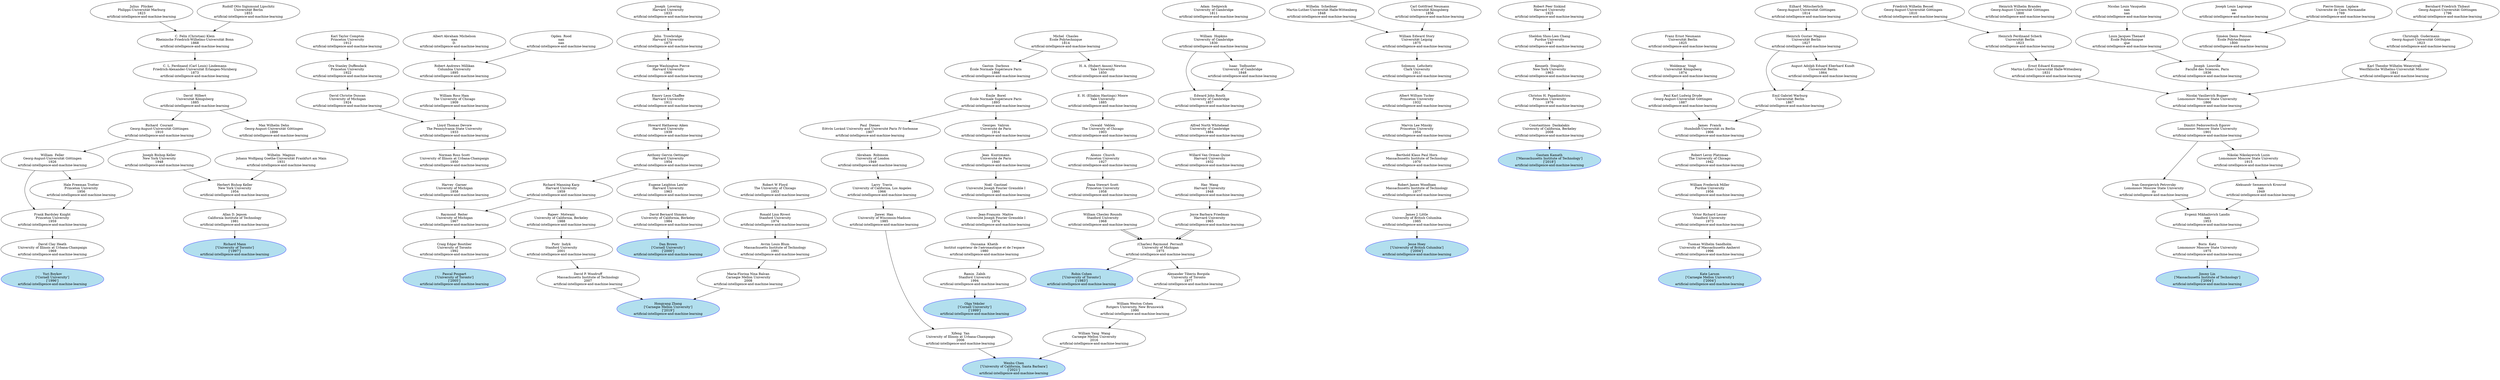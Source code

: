 digraph "Academic Genealogy for artificial-intelligence-and-machine-learning" {
	39437 [label="Yuri Boykov
['Cornell University']
['1996']
artificial-intelligence-and-machine-learning" color=blue fillcolor=lightblue2 style=filled]
	45379 [label="Dan Brown
['Cornell University']
['2000']
artificial-intelligence-and-machine-learning" color=blue fillcolor=lightblue2 style=filled]
	279263 [label="Wenhu Chen
['University of California, Santa Barbara']
['2021']
artificial-intelligence-and-machine-learning" color=blue fillcolor=lightblue2 style=filled]
	58650 [label="Robin Cohen
['University of Toronto']
['1983']
artificial-intelligence-and-machine-learning" color=blue fillcolor=lightblue2 style=filled]
	167185 [label="Jesse Hoey
['University of British Columbia']
['2004']
artificial-intelligence-and-machine-learning" color=blue fillcolor=lightblue2 style=filled]
	264772 [label="Gautam Kamath
['Massachusetts Institute of Technology']
['2018']
artificial-intelligence-and-machine-learning" color=blue fillcolor=lightblue2 style=filled]
	119359 [label="Kate Larson
['Carnegie Mellon University']
['2004']
artificial-intelligence-and-machine-learning" color=blue fillcolor=lightblue2 style=filled]
	0 [label="Jimmy Lin
['Massachusetts Institute of Technology']
['2004']
artificial-intelligence-and-machine-learning" color=blue fillcolor=lightblue2 style=filled]
	131052 [label="Richard Mann
['University of Toronto']
['1997']
artificial-intelligence-and-machine-learning" color=blue fillcolor=lightblue2 style=filled]
	97099 [label="Pascal Poupart
['University of Toronto']
['2005']
artificial-intelligence-and-machine-learning" color=blue fillcolor=lightblue2 style=filled]
	73583 [label="Olga Veksler
['Cornell University']
['1999']
artificial-intelligence-and-machine-learning" color=blue fillcolor=lightblue2 style=filled]
	254910 [label="Hongyang Zhang
['Carnegie Mellon University']
['2019']
artificial-intelligence-and-machine-learning" color=blue fillcolor=lightblue2 style=filled]
	4759 [label="David Clay Heath
University of Illinois at Urbana-Champaign
1969
artificial-intelligence-and-machine-learning"]
	36705 [label="David Bernard Shmoys
University of California, Berkeley
1984
artificial-intelligence-and-machine-learning"]
	279264 [label="Xifeng  Yan
University of Illinois at Urbana-Champaign
2006
artificial-intelligence-and-machine-learning"]
	217154 [label="William Yang  Wang
Carnegie Mellon University
2016
artificial-intelligence-and-machine-learning"]
	8755 [label="(Charles) Raymond  Perrault
University of Michigan
1975
artificial-intelligence-and-machine-learning"]
	72124 [label="James J. Little
University of British Columbia
1985
artificial-intelligence-and-machine-learning"]
	139732 [label="Constantinos  Daskalakis
University of California, Berkeley
2008
artificial-intelligence-and-machine-learning"]
	88145 [label="Tuomas Wilhelm Sandholm
University of Massachusetts Amherst
1996
artificial-intelligence-and-machine-learning"]
	176620 [label="Boris  Katz
Lomonosov Moscow State University
1975
artificial-intelligence-and-machine-learning"]
	11836 [label="Allan D. Jepson
California Institute of Technology
1981
artificial-intelligence-and-machine-learning"]
	72088 [label="Craig Edgar Boutilier
University of Toronto
1992
artificial-intelligence-and-machine-learning"]
	71514 [label="Ramin  Zabih
Stanford University
1994
artificial-intelligence-and-machine-learning"]
	148432 [label="Maria-Florina Nina Balcan
Carnegie Mellon University
2008
artificial-intelligence-and-machine-learning"]
	132986 [label="David P. Woodruff
Massachusetts Institute of Technology
2007
artificial-intelligence-and-machine-learning"]
	4758 [label="Frank Bardsley Knight
Princeton University
1959
artificial-intelligence-and-machine-learning"]
	25276 [label="Eugene Leighton Lawler
Harvard University
1963
artificial-intelligence-and-machine-learning"]
	72247 [label="Jiawei  Han
University of Wisconsin-Madison
1985
artificial-intelligence-and-machine-learning"]
	70227 [label="William Weston Cohen
Rutgers University, New Brunswick
1990
artificial-intelligence-and-machine-learning"]
	8658 [label="Joyce Barbara Friedman
Harvard University
1965
artificial-intelligence-and-machine-learning"]
	44546 [label="William Chesley Rounds
Stanford University
1968
artificial-intelligence-and-machine-learning"]
	72085 [label="Robert James Woodham
Massachusetts Institute of Technology
1977
artificial-intelligence-and-machine-learning"]
	46289 [label="Christos H. Papadimitriou
Princeton University
1976
artificial-intelligence-and-machine-learning"]
	88112 [label="Victor Richard Lesser
Stanford University
1973
artificial-intelligence-and-machine-learning"]
	76951 [label="Evgenii Mikhailovich Landis
nan
1953
artificial-intelligence-and-machine-learning"]
	12037 [label="Herbert Bishop Keller
New York University
1954
artificial-intelligence-and-machine-learning"]
	5481 [label="Raymond  Reiter
University of Michigan
1967
artificial-intelligence-and-machine-learning"]
	71100 [label="Oussama  Khatib
Institut supérieur de l'aéronautique et de l'espace
1980
artificial-intelligence-and-machine-learning"]
	33035 [label="Avrim Louis Blum
Massachusetts Institute of Technology
1991
artificial-intelligence-and-machine-learning"]
	71081 [label="Piotr  Indyk
Stanford University
2001
artificial-intelligence-and-machine-learning"]
	9629 [label="Hale Freeman Trotter
Princeton University
1956
artificial-intelligence-and-machine-learning"]
	33019 [label="William  Feller
Georg-August-Universität Göttingen
1926
artificial-intelligence-and-machine-learning"]
	13305 [label="Anthony Gervin Oettinger
Harvard University
1954
artificial-intelligence-and-machine-learning"]
	82279 [label="Larry  Travis
University of California, Los Angeles
1966
artificial-intelligence-and-machine-learning"]
	70186 [label="Alexander Tiberiu Borgida
University of Toronto
1977
artificial-intelligence-and-machine-learning"]
	29869 [label="Hao  Wang
Harvard University
1948
artificial-intelligence-and-machine-learning"]
	8024 [label="Dana Stewart Scott
Princeton University
1958
artificial-intelligence-and-machine-learning"]
	61066 [label="Berthold Klaus Paul Horn
Massachusetts Institute of Technology
1970
artificial-intelligence-and-machine-learning"]
	82018 [label="Kenneth  Steiglitz
New York University
1963
artificial-intelligence-and-machine-learning"]
	88102 [label="William Frederick Miller
Purdue University
1956
artificial-intelligence-and-machine-learning"]
	76948 [label="Aleksandr Semenovich Kronrod
nan
1949
artificial-intelligence-and-machine-learning"]
	55146 [label="Ivan Georgievich Petrovsky
Lomonosov Moscow State University
ity
artificial-intelligence-and-machine-learning"]
	12042 [label="Wilhelm  Magnus
Johann Wolfgang Goethe-Universität Frankfurt am Main
1931
artificial-intelligence-and-machine-learning"]
	13411 [label="Joseph Bishop Keller
New York University
1948
artificial-intelligence-and-machine-learning"]
	25275 [label="Richard Manning Karp
Harvard University
1959
artificial-intelligence-and-machine-learning"]
	13812 [label="Harvey  Garner
University of Michigan
1958
artificial-intelligence-and-machine-learning"]
	61379 [label="Jean-François  Maitre
Université Joseph Fourier Grenoble I
1974
artificial-intelligence-and-machine-learning"]
	50081 [label="Ronald Linn Rivest
Stanford University
1974
artificial-intelligence-and-machine-learning"]
	41471 [label="Rajeev  Motwani
University of California, Berkeley
1988
artificial-intelligence-and-machine-learning"]
	7378 [label="Richard  Courant
Georg-August-Universität Göttingen
1910
artificial-intelligence-and-machine-learning"]
	18953 [label="Howard Hathaway Aiken
Harvard University
1939
artificial-intelligence-and-machine-learning"]
	15886 [label="Abraham  Robinson
University of London
1949
artificial-intelligence-and-machine-learning"]
	8755 [label="(Charles) Raymond  Perrault
University of Michigan
1975
artificial-intelligence-and-machine-learning"]
	73831 [label="Willard Van Orman Quine
Harvard University
1932
artificial-intelligence-and-machine-learning"]
	8011 [label="Alonzo  Church
Princeton University
1927
artificial-intelligence-and-machine-learning"]
	6869 [label="Marvin Lee Minsky
Princeton University
1954
artificial-intelligence-and-machine-learning"]
	98916 [label="Sheldon Shou-Lien Chang
Purdue University
1947
artificial-intelligence-and-machine-learning"]
	128356 [label="Robert Leroy Platzman
The University of Chicago
1942
artificial-intelligence-and-machine-learning"]
	10479 [label="Nikolai Nikolayevich Luzin
Lomonosov Moscow State University
1915
artificial-intelligence-and-machine-learning"]
	24109 [label="Dimitri Fedorowitsch Egorov
Lomonosov Moscow State University
1901
artificial-intelligence-and-machine-learning"]
	7339 [label="Max Wilhelm Dehn
Georg-August-Universität Göttingen
1899
artificial-intelligence-and-machine-learning"]
	84481 [label="Norman Ross Scott
University of Illinois at Urbana-Champaign
1950
artificial-intelligence-and-machine-learning"]
	58747 [label="Noël  Gastinel
Université Joseph Fourier Grenoble I
1960
artificial-intelligence-and-machine-learning"]
	69223 [label="Robert W Floyd
The University of Chicago
1953
artificial-intelligence-and-machine-learning"]
	7298 [label="David  Hilbert
Universität Königsberg
1885
artificial-intelligence-and-machine-learning"]
	25248 [label="Emory Leon Chaffee
Harvard University
1911
artificial-intelligence-and-machine-learning"]
	24557 [label="Paul  Dienes
Eötvös Loránd University and Université Paris IV-Sorbonne
1907
artificial-intelligence-and-machine-learning"]
	78732 [label="Alfred North Whitehead
University of Cambridge
1884
artificial-intelligence-and-machine-learning"]
	805 [label="Oswald  Veblen
The University of Chicago
1903
artificial-intelligence-and-machine-learning"]
	8581 [label="Albert William Tucker
Princeton University
1932
artificial-intelligence-and-machine-learning"]
	111345 [label="Robert Peer Siskind
Harvard University
1925
artificial-intelligence-and-machine-learning"]
	126428 [label="James  Franck
Humboldt-Universität zu Berlin
1906
artificial-intelligence-and-machine-learning"]
	24101 [label="Nicolai Vasilievich Bugaev
Lomonosov Moscow State University
1866
artificial-intelligence-and-machine-learning"]
	140183 [label="Lloyd Thomas Devore
The Pennsylvania State University
1933
artificial-intelligence-and-machine-learning"]
	78519 [label="Jean  Kuntzmann
Université de Paris
1940
artificial-intelligence-and-machine-learning"]
	7404 [label="C. L. Ferdinand (Carl Louis) Lindemann
Friedrich-Alexander-Universität Erlangen-Nürnberg
1873
artificial-intelligence-and-machine-learning"]
	141987 [label="George Washington Pierce
Harvard University
1900
artificial-intelligence-and-machine-learning"]
	39071 [label="Émile  Borel
École Normale Supérieure Paris
1893
artificial-intelligence-and-machine-learning"]
	101929 [label="Edward John Routh
University of Cambridge
1857
artificial-intelligence-and-machine-learning"]
	806 [label="E. H. (Eliakim Hastings) Moore
Yale University
1885
artificial-intelligence-and-machine-learning"]
	7461 [label="Solomon  Lefschetz
Clark University
1911
artificial-intelligence-and-machine-learning"]
	62397 [label="Paul Karl Ludwig Drude
Georg-August-Universität Göttingen
1887
artificial-intelligence-and-machine-learning"]
	124661 [label="Emil Gabriel Warburg
Universität Berlin
1867
artificial-intelligence-and-machine-learning"]
	18331 [label="Ernst Eduard Kummer
Martin-Luther-Universität Halle-Wittenberg
1831
artificial-intelligence-and-machine-learning"]
	55185 [label="Joseph  Liouville
Faculté des Sciences, Paris
1836
artificial-intelligence-and-machine-learning"]
	7486 [label="Karl Theodor Wilhelm Weierstraß
Westfälische Wilhelms-Universität Münster
1841
artificial-intelligence-and-machine-learning"]
	147676 [label="William Ross Ham
The University of Chicago
1909
artificial-intelligence-and-machine-learning"]
	147677 [label="David Christie Duncan
University of Michigan
1924
artificial-intelligence-and-machine-learning"]
	73816 [label="Georges  Valiron
Université de Paris
1914
artificial-intelligence-and-machine-learning"]
	7401 [label="C. Felix (Christian) Klein
Rheinische Friedrich-Wilhelms-Universität Bonn
1868
artificial-intelligence-and-machine-learning"]
	67041 [label="John  Trowbridge
Harvard University
1873
artificial-intelligence-and-machine-learning"]
	34254 [label="Gaston  Darboux
École Normale Supérieure Paris
1866
artificial-intelligence-and-machine-learning"]
	42016 [label="William  Hopkins
University of Cambridge
1830
artificial-intelligence-and-machine-learning"]
	129420 [label="Isaac  Todhunter
University of Cambridge
1848
artificial-intelligence-and-machine-learning"]
	7865 [label="H. A. (Hubert Anson) Newton
Yale University
1850
artificial-intelligence-and-machine-learning"]
	7451 [label="William Edward Story
Universität Leipzig
1875
artificial-intelligence-and-machine-learning"]
	45011 [label="Woldemar  Voigt
Universität Königsberg
1874
artificial-intelligence-and-machine-learning"]
	123973 [label="August Adolph Eduard Eberhard Kundt
Universität Berlin
1864
artificial-intelligence-and-machine-learning"]
	123978 [label="Heinrich Gustav Magnus
Universität Berlin
1827
artificial-intelligence-and-machine-learning"]
	25484 [label="Heinrich Ferdinand Scherk
Universität Berlin
1823
artificial-intelligence-and-machine-learning"]
	104652 [label="Louis Jacques Thenard
École Polytechnique
que
artificial-intelligence-and-machine-learning"]
	17865 [label="Siméon Denis Poisson
École Polytechnique
1800
artificial-intelligence-and-machine-learning"]
	29458 [label="Christoph  Gudermann
Georg-August-Universität Göttingen
1823
artificial-intelligence-and-machine-learning"]
	72167 [label="Robert Andrews Millikan
Columbia University
1895
artificial-intelligence-and-machine-learning"]
	148190 [label="Ora Stanley Duffendack
Princeton University
1922
artificial-intelligence-and-machine-learning"]
	7402 [label="Julius  Plücker
Philipps-Universität Marburg
1823
artificial-intelligence-and-machine-learning"]
	19964 [label="Rudolf Otto Sigismund Lipschitz
Universität Berlin
1853
artificial-intelligence-and-machine-learning"]
	132487 [label="Joseph  Lovering
Harvard University
1833
artificial-intelligence-and-machine-learning"]
	26995 [label="Michel  Chasles
École Polytechnique
1814
artificial-intelligence-and-machine-learning"]
	102043 [label="Adam  Sedgwick
University of Cambridge
1811
artificial-intelligence-and-machine-learning"]
	18589 [label="Wilhelm  Scheibner
Martin-Luther-Universität Halle-Wittenberg
1848
artificial-intelligence-and-machine-learning"]
	32858 [label="Carl Gottfried Neumann
Universität Königsberg
1856
artificial-intelligence-and-machine-learning"]
	18600 [label="Franz Ernst Neumann
Universität Berlin
1825
artificial-intelligence-and-machine-learning"]
	123999 [label="Eilhard  Mitscherlich
Georg-August-Universität Göttingen
1814
artificial-intelligence-and-machine-learning"]
	18603 [label="Friedrich Wilhelm Bessel
Georg-August-Universität Göttingen
1810
artificial-intelligence-and-machine-learning"]
	65162 [label="Heinrich Wilhelm Brandes
Georg-August-Universität Göttingen
1800
artificial-intelligence-and-machine-learning"]
	158571 [label="Nicolas Louis Vauquelin
nan
nan
artificial-intelligence-and-machine-learning"]
	17864 [label="Joseph Louis Lagrange
nan
ee
artificial-intelligence-and-machine-learning"]
	108295 [label="Pierre-Simon  Laplace
Université de Caen Normandie
1769
artificial-intelligence-and-machine-learning"]
	57667 [label="Bernhard Friedrich Thibaut
Georg-August-Universität Göttingen
1796
artificial-intelligence-and-machine-learning"]
	72170 [label="Albert Abraham Michelson
nan
D.
artificial-intelligence-and-machine-learning"]
	148580 [label="Ogden  Rood
nan
nan
artificial-intelligence-and-machine-learning"]
	147836 [label="Karl Taylor Compton
Princeton University
1912
artificial-intelligence-and-machine-learning"]
	4759 -> 39437
	36705 -> 45379
	279264 -> 279263
	217154 -> 279263
	8755 -> 58650
	72124 -> 167185
	139732 -> 264772
	88145 -> 119359
	176620 -> 0
	11836 -> 131052
	72088 -> 97099
	71514 -> 73583
	148432 -> 254910
	132986 -> 254910
	4758 -> 4759
	25276 -> 36705
	72247 -> 279264
	70227 -> 217154
	8658 -> 8755
	44546 -> 8755
	72085 -> 72124
	46289 -> 139732
	88112 -> 88145
	76951 -> 176620
	12037 -> 11836
	5481 -> 72088
	71100 -> 71514
	33035 -> 148432
	71081 -> 132986
	9629 -> 4758
	33019 -> 4758
	13305 -> 25276
	82279 -> 72247
	70186 -> 70227
	29869 -> 8658
	8024 -> 44546
	61066 -> 72085
	82018 -> 46289
	88102 -> 88112
	76948 -> 76951
	55146 -> 76951
	12042 -> 12037
	13411 -> 12037
	25275 -> 5481
	13812 -> 5481
	61379 -> 71100
	50081 -> 33035
	41471 -> 71081
	33019 -> 9629
	7378 -> 33019
	18953 -> 13305
	15886 -> 82279
	8755 -> 70186
	73831 -> 29869
	8011 -> 8024
	6869 -> 61066
	98916 -> 82018
	128356 -> 88102
	10479 -> 76948
	24109 -> 55146
	7339 -> 12042
	7378 -> 13411
	13305 -> 25275
	84481 -> 13812
	58747 -> 61379
	69223 -> 50081
	25275 -> 41471
	7298 -> 7378
	25248 -> 18953
	24557 -> 15886
	44546 -> 8755
	8658 -> 8755
	78732 -> 73831
	805 -> 8011
	8581 -> 6869
	111345 -> 98916
	126428 -> 128356
	24109 -> 10479
	24101 -> 24109
	7298 -> 7339
	140183 -> 84481
	78519 -> 58747
	7404 -> 7298
	141987 -> 25248
	39071 -> 24557
	101929 -> 78732
	806 -> 805
	7461 -> 8581
	62397 -> 126428
	124661 -> 126428
	18331 -> 24101
	55185 -> 24101
	7486 -> 24101
	147676 -> 140183
	147677 -> 140183
	73816 -> 78519
	7401 -> 7404
	67041 -> 141987
	34254 -> 39071
	42016 -> 101929
	129420 -> 101929
	7865 -> 806
	7451 -> 7461
	45011 -> 62397
	123973 -> 124661
	123978 -> 124661
	25484 -> 18331
	104652 -> 55185
	17865 -> 55185
	29458 -> 7486
	72167 -> 147676
	148190 -> 147677
	39071 -> 73816
	7402 -> 7401
	19964 -> 7401
	132487 -> 67041
	26995 -> 34254
	102043 -> 42016
	42016 -> 129420
	26995 -> 7865
	18589 -> 7451
	32858 -> 7451
	18600 -> 45011
	123978 -> 123973
	123999 -> 123978
	18603 -> 25484
	65162 -> 25484
	158571 -> 104652
	17864 -> 17865
	108295 -> 17865
	57667 -> 29458
	72170 -> 72167
	148580 -> 72167
	147836 -> 148190
}
